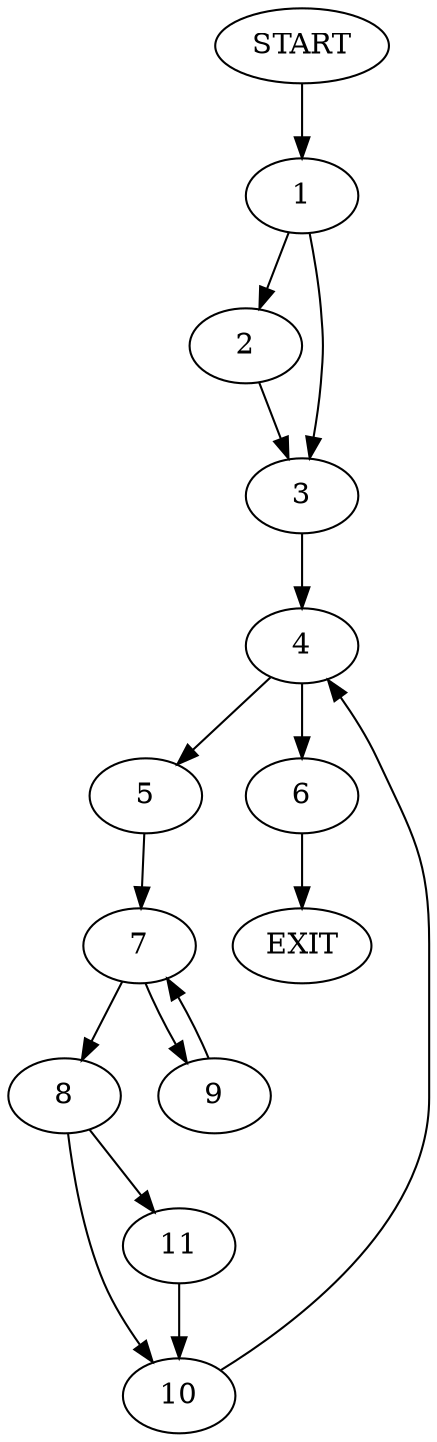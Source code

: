 digraph {
0 [label="START"]
12 [label="EXIT"]
0 -> 1
1 -> 2
1 -> 3
3 -> 4
2 -> 3
4 -> 5
4 -> 6
6 -> 12
5 -> 7
7 -> 8
7 -> 9
8 -> 10
8 -> 11
9 -> 7
11 -> 10
10 -> 4
}
